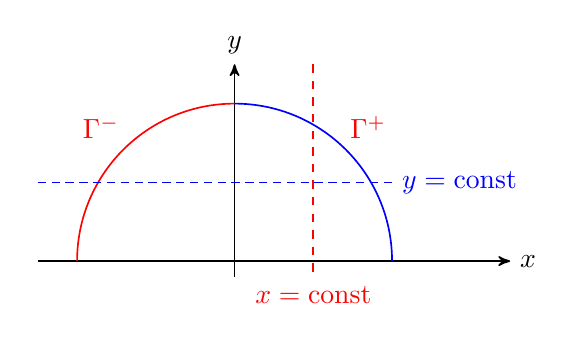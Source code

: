 \usetikzlibrary{%
    decorations.pathreplacing,%
    decorations.pathmorphing,arrows
}

\begin{tikzpicture}[ media/.style={font={\footnotesize\sffamily}},
    interface/.style={
        postaction={draw,decorate,decoration={border,angle=-45,
                    amplitude=0.3cm,segment length=2mm}}},scale=2]

%\clip(-2,-2.4)rectangle(2.4,2.1);
\draw[semithick,->,>=stealth'](-1.25,0)--(1.75,0) node[right]{$x$};
\draw[semithick,->,>=stealth'](0,-0.1)--(0,1.25) node[above]{$y$};




\draw[semithick,red](-1,0) arc(180:90:1);
\node[red,semithick] at (135:1.2){$\Gamma^-$};
\draw[semithick,blue](1,0) arc(0:90:1);
\node[red,semithick] at (45:1.2){$\Gamma^+$};
\draw[blue,densely dashed,semithick] (-1.25,0.5)--(1,0.5) node[right]{$y=\textrm{const}$};

\draw[red,dashed,semithick] (0.5,1.25)--(0.5,-0.1) node[below]{$x=\textrm{const}$};


\end{tikzpicture}
